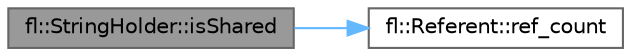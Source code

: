 digraph "fl::StringHolder::isShared"
{
 // LATEX_PDF_SIZE
  bgcolor="transparent";
  edge [fontname=Helvetica,fontsize=10,labelfontname=Helvetica,labelfontsize=10];
  node [fontname=Helvetica,fontsize=10,shape=box,height=0.2,width=0.4];
  rankdir="LR";
  Node1 [id="Node000001",label="fl::StringHolder::isShared",height=0.2,width=0.4,color="gray40", fillcolor="grey60", style="filled", fontcolor="black",tooltip=" "];
  Node1 -> Node2 [id="edge1_Node000001_Node000002",color="steelblue1",style="solid",tooltip=" "];
  Node2 [id="Node000002",label="fl::Referent::ref_count",height=0.2,width=0.4,color="grey40", fillcolor="white", style="filled",URL="$d6/d16/classfl_1_1_referent_a23516ee3d7cba3444326b482ec0b187f.html#a23516ee3d7cba3444326b482ec0b187f",tooltip=" "];
}
